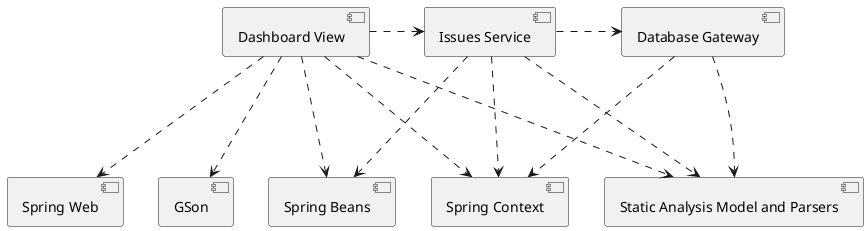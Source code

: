 @startuml

skinparam componentStyle uml2

[Dashboard View] -..> [Spring Web]
[Dashboard View] -..> [GSon]

[Dashboard View] -..> [Spring Context]
[Dashboard View] -..> [Spring Beans]
[Dashboard View] .> [Issues Service]
[Dashboard View] ..> [Static Analysis Model and Parsers]

[Issues Service] -..> [Spring Context]
[Issues Service] -..> [Spring Beans]
[Issues Service] ..> [Static Analysis Model and Parsers]

[Issues Service] .> [Database Gateway]
[Database Gateway] -..> [Spring Context]
[Database Gateway] -..> [Static Analysis Model and Parsers]

@enduml